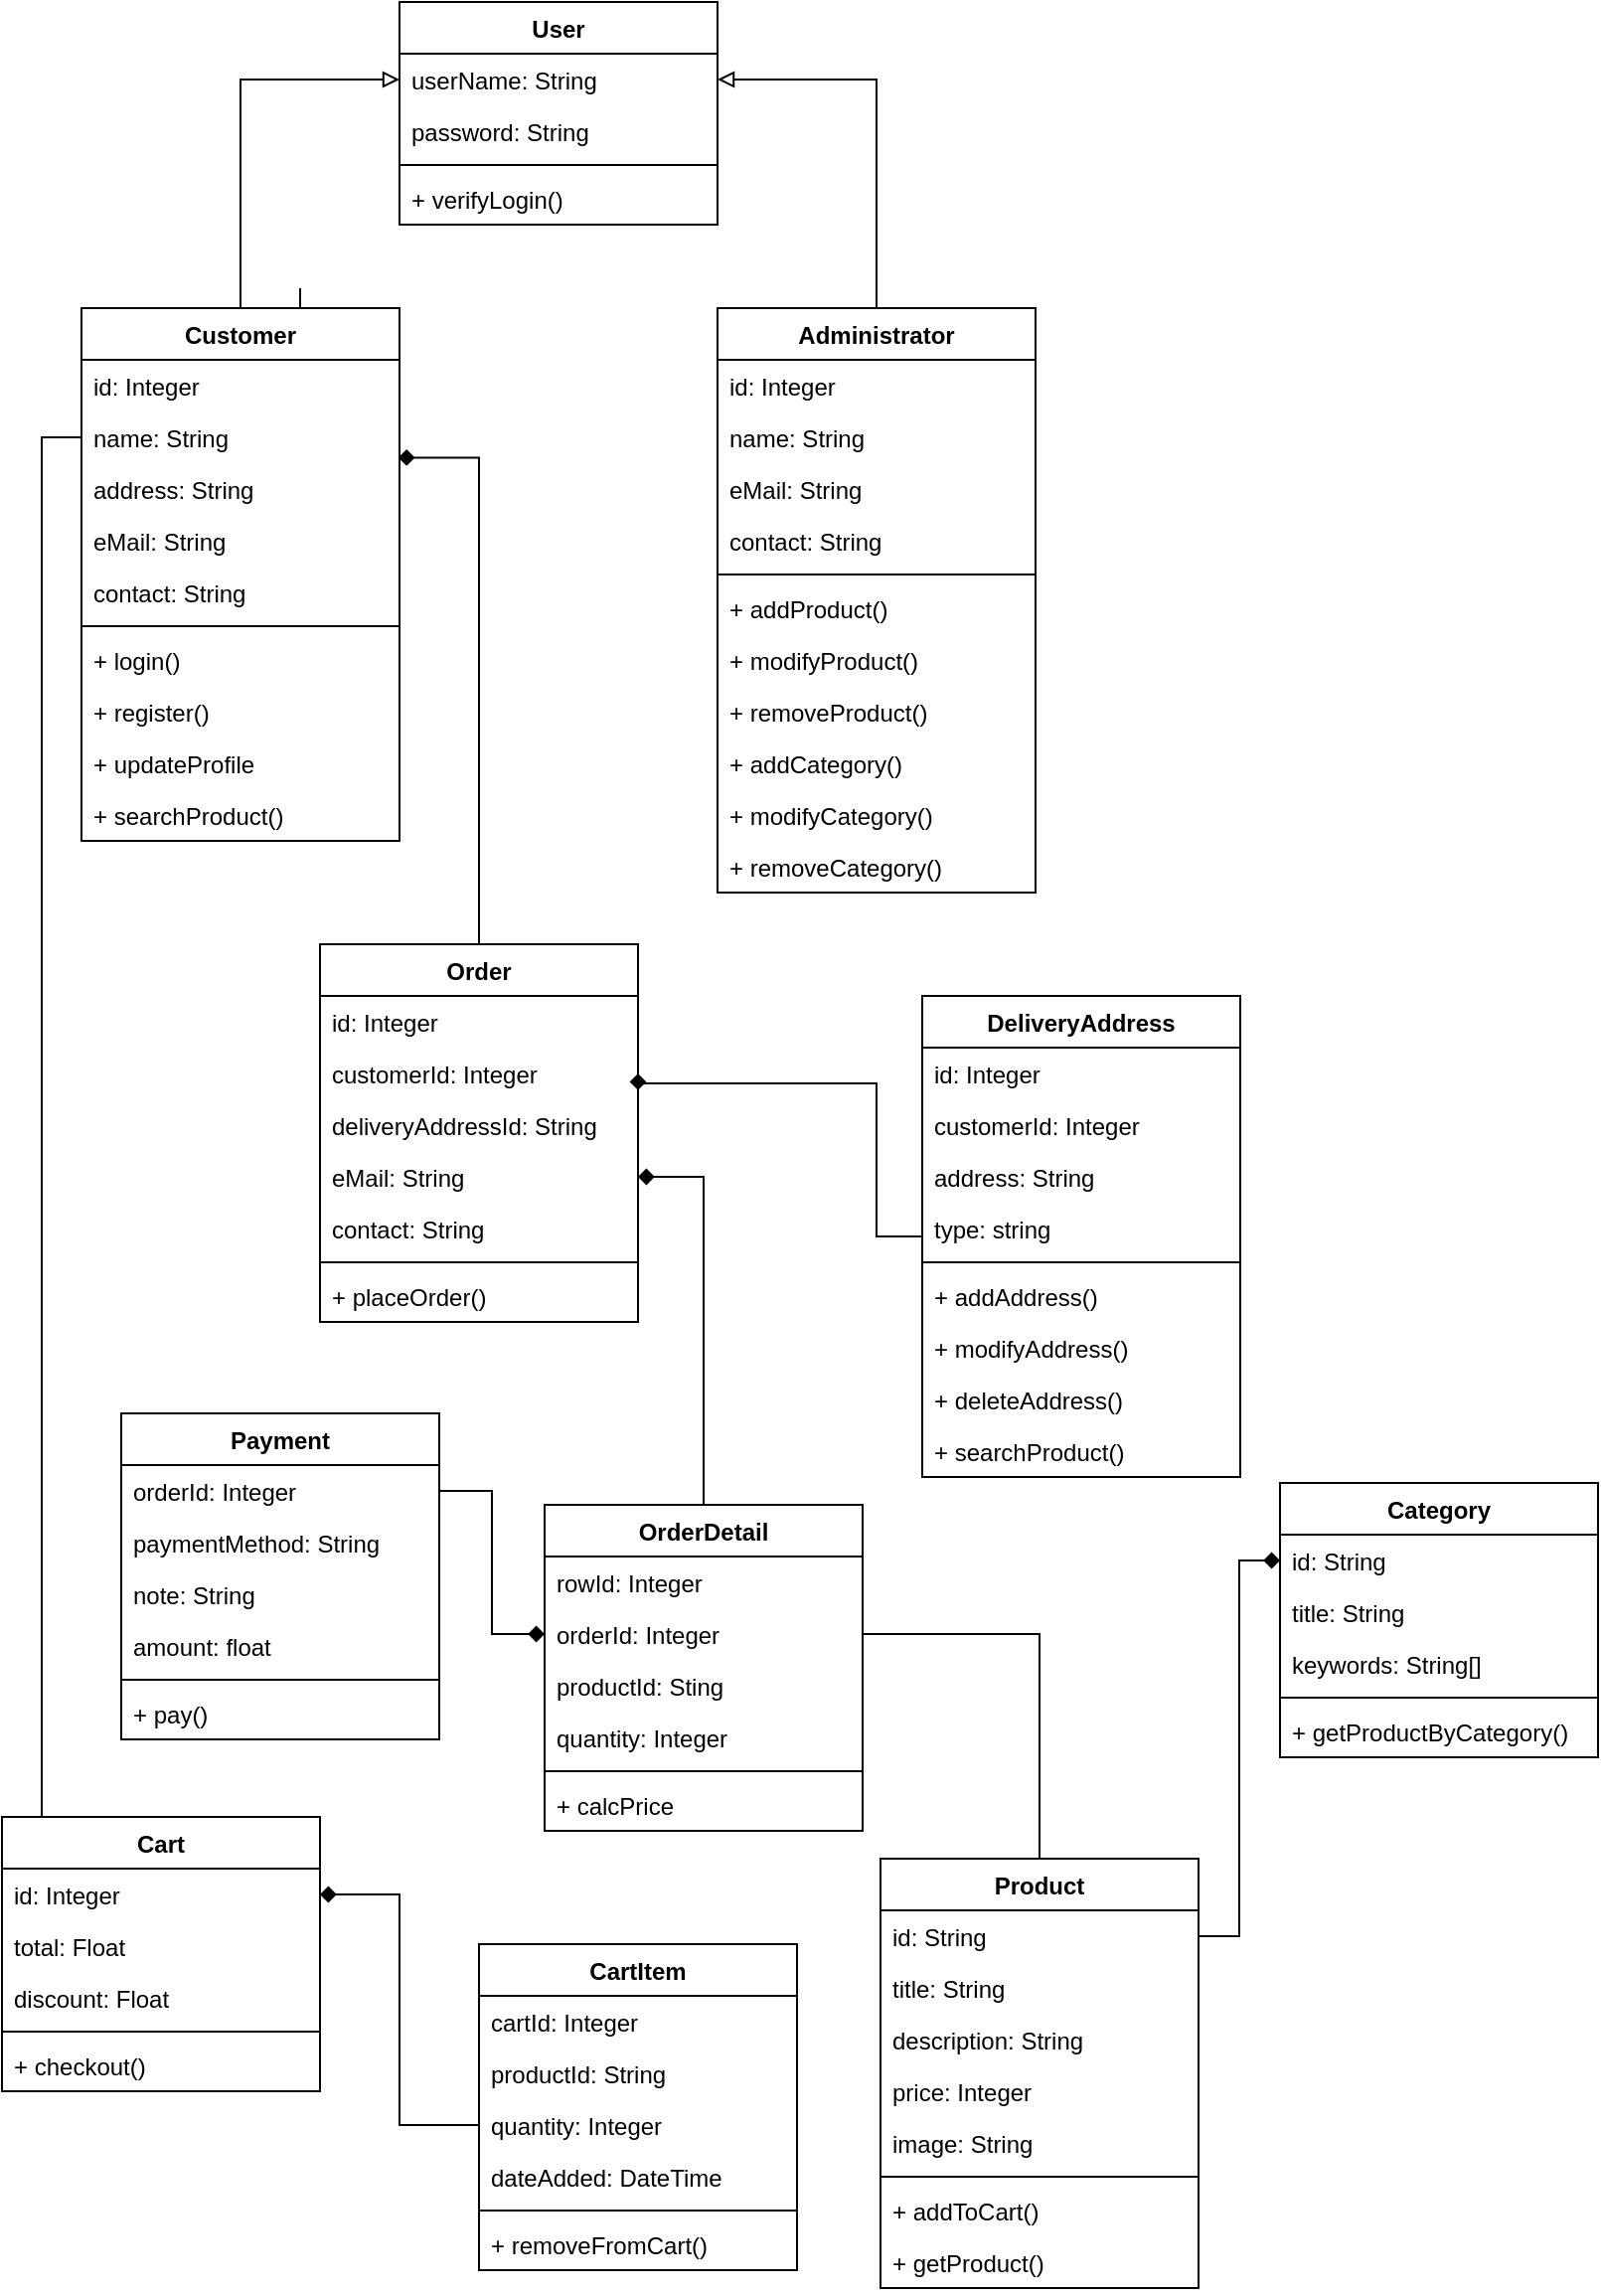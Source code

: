 <mxfile version="13.1.14" type="device"><diagram name="Page-1" id="c4acf3e9-155e-7222-9cf6-157b1a14988f"><mxGraphModel dx="4548" dy="703" grid="1" gridSize="10" guides="1" tooltips="1" connect="1" arrows="1" fold="1" page="1" pageScale="1" pageWidth="827" pageHeight="1169" background="#ffffff" math="0" shadow="0"><root><mxCell id="0"/><mxCell id="1" parent="0"/><mxCell id="T1n9nwvDOvNooArTPlpP-39" style="edgeStyle=orthogonalEdgeStyle;rounded=0;orthogonalLoop=1;jettySize=auto;html=1;entryX=0;entryY=0.5;entryDx=0;entryDy=0;endArrow=block;endFill=0;" parent="1" source="T1n9nwvDOvNooArTPlpP-8" target="T1n9nwvDOvNooArTPlpP-3" edge="1"><mxGeometry relative="1" as="geometry"/></mxCell><mxCell id="T1n9nwvDOvNooArTPlpP-40" style="edgeStyle=orthogonalEdgeStyle;rounded=0;orthogonalLoop=1;jettySize=auto;html=1;exitX=0.5;exitY=0;exitDx=0;exitDy=0;entryX=1;entryY=0.5;entryDx=0;entryDy=0;endArrow=block;endFill=0;strokeWidth=1;" parent="1" source="T1n9nwvDOvNooArTPlpP-27" target="T1n9nwvDOvNooArTPlpP-3" edge="1"><mxGeometry relative="1" as="geometry"/></mxCell><mxCell id="T1n9nwvDOvNooArTPlpP-107" style="edgeStyle=orthogonalEdgeStyle;rounded=0;orthogonalLoop=1;jettySize=auto;html=1;exitX=0.5;exitY=0;exitDx=0;exitDy=0;entryX=0.996;entryY=-0.108;entryDx=0;entryDy=0;entryPerimeter=0;endArrow=diamond;endFill=1;strokeWidth=1;" parent="1" source="T1n9nwvDOvNooArTPlpP-45" target="m4Jl85H7s8tDo2UNSigr-45" edge="1"><mxGeometry relative="1" as="geometry"/></mxCell><mxCell id="T1n9nwvDOvNooArTPlpP-142" style="edgeStyle=orthogonalEdgeStyle;rounded=0;orthogonalLoop=1;jettySize=auto;html=1;exitX=0.75;exitY=0;exitDx=0;exitDy=0;endArrow=none;endFill=0;strokeWidth=1;" parent="1" source="T1n9nwvDOvNooArTPlpP-8" edge="1"><mxGeometry relative="1" as="geometry"><mxPoint x="-3140" y="150" as="targetPoint"/></mxGeometry></mxCell><mxCell id="T1n9nwvDOvNooArTPlpP-110" style="edgeStyle=orthogonalEdgeStyle;rounded=0;orthogonalLoop=1;jettySize=auto;html=1;exitX=0.5;exitY=0;exitDx=0;exitDy=0;entryX=1;entryY=0.5;entryDx=0;entryDy=0;endArrow=diamond;endFill=1;strokeWidth=1;" parent="1" source="T1n9nwvDOvNooArTPlpP-76" target="T1n9nwvDOvNooArTPlpP-49" edge="1"><mxGeometry relative="1" as="geometry"/></mxCell><mxCell id="T1n9nwvDOvNooArTPlpP-111" style="edgeStyle=orthogonalEdgeStyle;rounded=0;orthogonalLoop=1;jettySize=auto;html=1;entryX=1;entryY=0.5;entryDx=0;entryDy=0;endArrow=diamond;endFill=1;strokeWidth=1;" parent="1" source="T1n9nwvDOvNooArTPlpP-63" target="T1n9nwvDOvNooArTPlpP-47" edge="1"><mxGeometry relative="1" as="geometry"><Array as="points"><mxPoint x="-2850" y="627"/><mxPoint x="-2850" y="550"/><mxPoint x="-2970" y="550"/></Array></mxGeometry></mxCell><mxCell id="T1n9nwvDOvNooArTPlpP-112" style="edgeStyle=orthogonalEdgeStyle;rounded=0;orthogonalLoop=1;jettySize=auto;html=1;entryX=1;entryY=0.5;entryDx=0;entryDy=0;endArrow=none;endFill=0;strokeWidth=1;" parent="1" source="T1n9nwvDOvNooArTPlpP-87" target="T1n9nwvDOvNooArTPlpP-78" edge="1"><mxGeometry relative="1" as="geometry"/></mxCell><mxCell id="T1n9nwvDOvNooArTPlpP-115" style="edgeStyle=orthogonalEdgeStyle;rounded=0;orthogonalLoop=1;jettySize=auto;html=1;exitX=1;exitY=0.5;exitDx=0;exitDy=0;entryX=0;entryY=0.5;entryDx=0;entryDy=0;endArrow=diamond;endFill=1;strokeWidth=1;" parent="1" source="T1n9nwvDOvNooArTPlpP-88" target="T1n9nwvDOvNooArTPlpP-96" edge="1"><mxGeometry relative="1" as="geometry"/></mxCell><mxCell id="T1n9nwvDOvNooArTPlpP-124" style="edgeStyle=orthogonalEdgeStyle;rounded=0;orthogonalLoop=1;jettySize=auto;html=1;exitX=1;exitY=0.5;exitDx=0;exitDy=0;entryX=0;entryY=0.5;entryDx=0;entryDy=0;endArrow=diamond;endFill=1;strokeWidth=1;" parent="1" source="m4Jl85H7s8tDo2UNSigr-83" target="T1n9nwvDOvNooArTPlpP-78" edge="1"><mxGeometry relative="1" as="geometry"/></mxCell><mxCell id="T1n9nwvDOvNooArTPlpP-141" style="edgeStyle=orthogonalEdgeStyle;rounded=0;orthogonalLoop=1;jettySize=auto;html=1;exitX=0.25;exitY=0;exitDx=0;exitDy=0;entryX=0;entryY=0.5;entryDx=0;entryDy=0;endArrow=none;endFill=0;strokeWidth=1;" parent="1" source="T1n9nwvDOvNooArTPlpP-125" target="m4Jl85H7s8tDo2UNSigr-44" edge="1"><mxGeometry relative="1" as="geometry"><Array as="points"><mxPoint x="-3270" y="920"/><mxPoint x="-3270" y="225"/></Array></mxGeometry></mxCell><mxCell id="T1n9nwvDOvNooArTPlpP-140" style="edgeStyle=orthogonalEdgeStyle;rounded=0;orthogonalLoop=1;jettySize=auto;html=1;exitX=0;exitY=0.5;exitDx=0;exitDy=0;endArrow=diamond;endFill=1;strokeWidth=1;" parent="1" source="T1n9nwvDOvNooArTPlpP-136" target="T1n9nwvDOvNooArTPlpP-126" edge="1"><mxGeometry relative="1" as="geometry"/></mxCell><mxCell id="T1n9nwvDOvNooArTPlpP-2" value="User" style="swimlane;fontStyle=1;align=center;verticalAlign=top;childLayout=stackLayout;horizontal=1;startSize=26;horizontalStack=0;resizeParent=1;resizeParentMax=0;resizeLast=0;collapsible=1;marginBottom=0;strokeColor=#000000;" parent="1" vertex="1"><mxGeometry x="-3090" y="6" width="160" height="112" as="geometry"/></mxCell><mxCell id="T1n9nwvDOvNooArTPlpP-3" value="userName: String" style="text;strokeColor=none;fillColor=none;align=left;verticalAlign=top;spacingLeft=4;spacingRight=4;overflow=hidden;rotatable=0;points=[[0,0.5],[1,0.5]];portConstraint=eastwest;" parent="T1n9nwvDOvNooArTPlpP-2" vertex="1"><mxGeometry y="26" width="160" height="26" as="geometry"/></mxCell><mxCell id="T1n9nwvDOvNooArTPlpP-6" value="password: String" style="text;strokeColor=none;fillColor=none;align=left;verticalAlign=top;spacingLeft=4;spacingRight=4;overflow=hidden;rotatable=0;points=[[0,0.5],[1,0.5]];portConstraint=eastwest;" parent="T1n9nwvDOvNooArTPlpP-2" vertex="1"><mxGeometry y="52" width="160" height="26" as="geometry"/></mxCell><mxCell id="T1n9nwvDOvNooArTPlpP-4" value="" style="line;strokeWidth=1;fillColor=none;align=left;verticalAlign=middle;spacingTop=-1;spacingLeft=3;spacingRight=3;rotatable=0;labelPosition=right;points=[];portConstraint=eastwest;" parent="T1n9nwvDOvNooArTPlpP-2" vertex="1"><mxGeometry y="78" width="160" height="8" as="geometry"/></mxCell><mxCell id="T1n9nwvDOvNooArTPlpP-5" value="+ verifyLogin()" style="text;strokeColor=none;fillColor=none;align=left;verticalAlign=top;spacingLeft=4;spacingRight=4;overflow=hidden;rotatable=0;points=[[0,0.5],[1,0.5]];portConstraint=eastwest;" parent="T1n9nwvDOvNooArTPlpP-2" vertex="1"><mxGeometry y="86" width="160" height="26" as="geometry"/></mxCell><mxCell id="T1n9nwvDOvNooArTPlpP-8" value="Customer" style="swimlane;fontStyle=1;align=center;verticalAlign=top;childLayout=stackLayout;horizontal=1;startSize=26;horizontalStack=0;resizeParent=1;resizeParentMax=0;resizeLast=0;collapsible=1;marginBottom=0;strokeColor=#000000;" parent="1" vertex="1"><mxGeometry x="-3250" y="160" width="160" height="268" as="geometry"/></mxCell><mxCell id="m4Jl85H7s8tDo2UNSigr-43" value="id: Integer" style="text;strokeColor=none;fillColor=none;align=left;verticalAlign=top;spacingLeft=4;spacingRight=4;overflow=hidden;rotatable=0;points=[[0,0.5],[1,0.5]];portConstraint=eastwest;" parent="T1n9nwvDOvNooArTPlpP-8" vertex="1"><mxGeometry y="26" width="160" height="26" as="geometry"/></mxCell><mxCell id="m4Jl85H7s8tDo2UNSigr-44" value="name: String" style="text;strokeColor=none;fillColor=none;align=left;verticalAlign=top;spacingLeft=4;spacingRight=4;overflow=hidden;rotatable=0;points=[[0,0.5],[1,0.5]];portConstraint=eastwest;" parent="T1n9nwvDOvNooArTPlpP-8" vertex="1"><mxGeometry y="52" width="160" height="26" as="geometry"/></mxCell><mxCell id="m4Jl85H7s8tDo2UNSigr-45" value="address: String" style="text;strokeColor=none;fillColor=none;align=left;verticalAlign=top;spacingLeft=4;spacingRight=4;overflow=hidden;rotatable=0;points=[[0,0.5],[1,0.5]];portConstraint=eastwest;" parent="T1n9nwvDOvNooArTPlpP-8" vertex="1"><mxGeometry y="78" width="160" height="26" as="geometry"/></mxCell><mxCell id="m4Jl85H7s8tDo2UNSigr-46" value="eMail: String" style="text;strokeColor=none;fillColor=none;align=left;verticalAlign=top;spacingLeft=4;spacingRight=4;overflow=hidden;rotatable=0;points=[[0,0.5],[1,0.5]];portConstraint=eastwest;" parent="T1n9nwvDOvNooArTPlpP-8" vertex="1"><mxGeometry y="104" width="160" height="26" as="geometry"/></mxCell><mxCell id="m4Jl85H7s8tDo2UNSigr-47" value="contact: String" style="text;strokeColor=none;fillColor=none;align=left;verticalAlign=top;spacingLeft=4;spacingRight=4;overflow=hidden;rotatable=0;points=[[0,0.5],[1,0.5]];portConstraint=eastwest;" parent="T1n9nwvDOvNooArTPlpP-8" vertex="1"><mxGeometry y="130" width="160" height="26" as="geometry"/></mxCell><mxCell id="T1n9nwvDOvNooArTPlpP-11" value="" style="line;strokeWidth=1;fillColor=none;align=left;verticalAlign=middle;spacingTop=-1;spacingLeft=3;spacingRight=3;rotatable=0;labelPosition=right;points=[];portConstraint=eastwest;" parent="T1n9nwvDOvNooArTPlpP-8" vertex="1"><mxGeometry y="156" width="160" height="8" as="geometry"/></mxCell><mxCell id="T1n9nwvDOvNooArTPlpP-35" value="+ login()" style="text;strokeColor=none;fillColor=none;align=left;verticalAlign=top;spacingLeft=4;spacingRight=4;overflow=hidden;rotatable=0;points=[[0,0.5],[1,0.5]];portConstraint=eastwest;" parent="T1n9nwvDOvNooArTPlpP-8" vertex="1"><mxGeometry y="164" width="160" height="26" as="geometry"/></mxCell><mxCell id="T1n9nwvDOvNooArTPlpP-38" value="+ register()" style="text;strokeColor=none;fillColor=none;align=left;verticalAlign=top;spacingLeft=4;spacingRight=4;overflow=hidden;rotatable=0;points=[[0,0.5],[1,0.5]];portConstraint=eastwest;" parent="T1n9nwvDOvNooArTPlpP-8" vertex="1"><mxGeometry y="190" width="160" height="26" as="geometry"/></mxCell><mxCell id="T1n9nwvDOvNooArTPlpP-37" value="+ updateProfile" style="text;strokeColor=none;fillColor=none;align=left;verticalAlign=top;spacingLeft=4;spacingRight=4;overflow=hidden;rotatable=0;points=[[0,0.5],[1,0.5]];portConstraint=eastwest;" parent="T1n9nwvDOvNooArTPlpP-8" vertex="1"><mxGeometry y="216" width="160" height="26" as="geometry"/></mxCell><mxCell id="T1n9nwvDOvNooArTPlpP-36" value="+ searchProduct()" style="text;strokeColor=none;fillColor=none;align=left;verticalAlign=top;spacingLeft=4;spacingRight=4;overflow=hidden;rotatable=0;points=[[0,0.5],[1,0.5]];portConstraint=eastwest;" parent="T1n9nwvDOvNooArTPlpP-8" vertex="1"><mxGeometry y="242" width="160" height="26" as="geometry"/></mxCell><mxCell id="T1n9nwvDOvNooArTPlpP-27" value="Administrator" style="swimlane;fontStyle=1;align=center;verticalAlign=top;childLayout=stackLayout;horizontal=1;startSize=26;horizontalStack=0;resizeParent=1;resizeParentMax=0;resizeLast=0;collapsible=1;marginBottom=0;strokeColor=#000000;" parent="1" vertex="1"><mxGeometry x="-2930" y="160" width="160" height="294" as="geometry"/></mxCell><mxCell id="T1n9nwvDOvNooArTPlpP-28" value="id: Integer" style="text;strokeColor=none;fillColor=none;align=left;verticalAlign=top;spacingLeft=4;spacingRight=4;overflow=hidden;rotatable=0;points=[[0,0.5],[1,0.5]];portConstraint=eastwest;" parent="T1n9nwvDOvNooArTPlpP-27" vertex="1"><mxGeometry y="26" width="160" height="26" as="geometry"/></mxCell><mxCell id="T1n9nwvDOvNooArTPlpP-29" value="name: String" style="text;strokeColor=none;fillColor=none;align=left;verticalAlign=top;spacingLeft=4;spacingRight=4;overflow=hidden;rotatable=0;points=[[0,0.5],[1,0.5]];portConstraint=eastwest;" parent="T1n9nwvDOvNooArTPlpP-27" vertex="1"><mxGeometry y="52" width="160" height="26" as="geometry"/></mxCell><mxCell id="T1n9nwvDOvNooArTPlpP-31" value="eMail: String" style="text;strokeColor=none;fillColor=none;align=left;verticalAlign=top;spacingLeft=4;spacingRight=4;overflow=hidden;rotatable=0;points=[[0,0.5],[1,0.5]];portConstraint=eastwest;" parent="T1n9nwvDOvNooArTPlpP-27" vertex="1"><mxGeometry y="78" width="160" height="26" as="geometry"/></mxCell><mxCell id="T1n9nwvDOvNooArTPlpP-32" value="contact: String" style="text;strokeColor=none;fillColor=none;align=left;verticalAlign=top;spacingLeft=4;spacingRight=4;overflow=hidden;rotatable=0;points=[[0,0.5],[1,0.5]];portConstraint=eastwest;" parent="T1n9nwvDOvNooArTPlpP-27" vertex="1"><mxGeometry y="104" width="160" height="26" as="geometry"/></mxCell><mxCell id="T1n9nwvDOvNooArTPlpP-33" value="" style="line;strokeWidth=1;fillColor=none;align=left;verticalAlign=middle;spacingTop=-1;spacingLeft=3;spacingRight=3;rotatable=0;labelPosition=right;points=[];portConstraint=eastwest;" parent="T1n9nwvDOvNooArTPlpP-27" vertex="1"><mxGeometry y="130" width="160" height="8" as="geometry"/></mxCell><mxCell id="T1n9nwvDOvNooArTPlpP-41" value="+ addProduct()" style="text;strokeColor=none;fillColor=none;align=left;verticalAlign=top;spacingLeft=4;spacingRight=4;overflow=hidden;rotatable=0;points=[[0,0.5],[1,0.5]];portConstraint=eastwest;" parent="T1n9nwvDOvNooArTPlpP-27" vertex="1"><mxGeometry y="138" width="160" height="26" as="geometry"/></mxCell><mxCell id="T1n9nwvDOvNooArTPlpP-44" value="+ modifyProduct()" style="text;strokeColor=none;fillColor=none;align=left;verticalAlign=top;spacingLeft=4;spacingRight=4;overflow=hidden;rotatable=0;points=[[0,0.5],[1,0.5]];portConstraint=eastwest;" parent="T1n9nwvDOvNooArTPlpP-27" vertex="1"><mxGeometry y="164" width="160" height="26" as="geometry"/></mxCell><mxCell id="T1n9nwvDOvNooArTPlpP-34" value="+ removeProduct()" style="text;strokeColor=none;fillColor=none;align=left;verticalAlign=top;spacingLeft=4;spacingRight=4;overflow=hidden;rotatable=0;points=[[0,0.5],[1,0.5]];portConstraint=eastwest;" parent="T1n9nwvDOvNooArTPlpP-27" vertex="1"><mxGeometry y="190" width="160" height="26" as="geometry"/></mxCell><mxCell id="T1n9nwvDOvNooArTPlpP-42" value="+ addCategory()" style="text;strokeColor=none;fillColor=none;align=left;verticalAlign=top;spacingLeft=4;spacingRight=4;overflow=hidden;rotatable=0;points=[[0,0.5],[1,0.5]];portConstraint=eastwest;" parent="T1n9nwvDOvNooArTPlpP-27" vertex="1"><mxGeometry y="216" width="160" height="26" as="geometry"/></mxCell><mxCell id="T1n9nwvDOvNooArTPlpP-75" value="+ modifyCategory()" style="text;strokeColor=none;fillColor=none;align=left;verticalAlign=top;spacingLeft=4;spacingRight=4;overflow=hidden;rotatable=0;points=[[0,0.5],[1,0.5]];portConstraint=eastwest;" parent="T1n9nwvDOvNooArTPlpP-27" vertex="1"><mxGeometry y="242" width="160" height="26" as="geometry"/></mxCell><mxCell id="T1n9nwvDOvNooArTPlpP-43" value="+ removeCategory()" style="text;strokeColor=none;fillColor=none;align=left;verticalAlign=top;spacingLeft=4;spacingRight=4;overflow=hidden;rotatable=0;points=[[0,0.5],[1,0.5]];portConstraint=eastwest;" parent="T1n9nwvDOvNooArTPlpP-27" vertex="1"><mxGeometry y="268" width="160" height="26" as="geometry"/></mxCell><mxCell id="T1n9nwvDOvNooArTPlpP-63" value="DeliveryAddress" style="swimlane;fontStyle=1;align=center;verticalAlign=top;childLayout=stackLayout;horizontal=1;startSize=26;horizontalStack=0;resizeParent=1;resizeParentMax=0;resizeLast=0;collapsible=1;marginBottom=0;strokeColor=#000000;" parent="1" vertex="1"><mxGeometry x="-2827" y="506" width="160" height="242" as="geometry"/></mxCell><mxCell id="T1n9nwvDOvNooArTPlpP-64" value="id: Integer" style="text;strokeColor=none;fillColor=none;align=left;verticalAlign=top;spacingLeft=4;spacingRight=4;overflow=hidden;rotatable=0;points=[[0,0.5],[1,0.5]];portConstraint=eastwest;" parent="T1n9nwvDOvNooArTPlpP-63" vertex="1"><mxGeometry y="26" width="160" height="26" as="geometry"/></mxCell><mxCell id="T1n9nwvDOvNooArTPlpP-65" value="customerId: Integer" style="text;strokeColor=none;fillColor=none;align=left;verticalAlign=top;spacingLeft=4;spacingRight=4;overflow=hidden;rotatable=0;points=[[0,0.5],[1,0.5]];portConstraint=eastwest;" parent="T1n9nwvDOvNooArTPlpP-63" vertex="1"><mxGeometry y="52" width="160" height="26" as="geometry"/></mxCell><mxCell id="T1n9nwvDOvNooArTPlpP-66" value="address: String" style="text;strokeColor=none;fillColor=none;align=left;verticalAlign=top;spacingLeft=4;spacingRight=4;overflow=hidden;rotatable=0;points=[[0,0.5],[1,0.5]];portConstraint=eastwest;" parent="T1n9nwvDOvNooArTPlpP-63" vertex="1"><mxGeometry y="78" width="160" height="26" as="geometry"/></mxCell><mxCell id="T1n9nwvDOvNooArTPlpP-67" value="type: string" style="text;strokeColor=none;fillColor=none;align=left;verticalAlign=top;spacingLeft=4;spacingRight=4;overflow=hidden;rotatable=0;points=[[0,0.5],[1,0.5]];portConstraint=eastwest;" parent="T1n9nwvDOvNooArTPlpP-63" vertex="1"><mxGeometry y="104" width="160" height="26" as="geometry"/></mxCell><mxCell id="T1n9nwvDOvNooArTPlpP-69" value="" style="line;strokeWidth=1;fillColor=none;align=left;verticalAlign=middle;spacingTop=-1;spacingLeft=3;spacingRight=3;rotatable=0;labelPosition=right;points=[];portConstraint=eastwest;" parent="T1n9nwvDOvNooArTPlpP-63" vertex="1"><mxGeometry y="130" width="160" height="8" as="geometry"/></mxCell><mxCell id="T1n9nwvDOvNooArTPlpP-70" value="+ addAddress()" style="text;strokeColor=none;fillColor=none;align=left;verticalAlign=top;spacingLeft=4;spacingRight=4;overflow=hidden;rotatable=0;points=[[0,0.5],[1,0.5]];portConstraint=eastwest;" parent="T1n9nwvDOvNooArTPlpP-63" vertex="1"><mxGeometry y="138" width="160" height="26" as="geometry"/></mxCell><mxCell id="T1n9nwvDOvNooArTPlpP-71" value="+ modifyAddress()" style="text;strokeColor=none;fillColor=none;align=left;verticalAlign=top;spacingLeft=4;spacingRight=4;overflow=hidden;rotatable=0;points=[[0,0.5],[1,0.5]];portConstraint=eastwest;" parent="T1n9nwvDOvNooArTPlpP-63" vertex="1"><mxGeometry y="164" width="160" height="26" as="geometry"/></mxCell><mxCell id="T1n9nwvDOvNooArTPlpP-72" value="+ deleteAddress()" style="text;strokeColor=none;fillColor=none;align=left;verticalAlign=top;spacingLeft=4;spacingRight=4;overflow=hidden;rotatable=0;points=[[0,0.5],[1,0.5]];portConstraint=eastwest;" parent="T1n9nwvDOvNooArTPlpP-63" vertex="1"><mxGeometry y="190" width="160" height="26" as="geometry"/></mxCell><mxCell id="T1n9nwvDOvNooArTPlpP-73" value="+ searchProduct()" style="text;strokeColor=none;fillColor=none;align=left;verticalAlign=top;spacingLeft=4;spacingRight=4;overflow=hidden;rotatable=0;points=[[0,0.5],[1,0.5]];portConstraint=eastwest;" parent="T1n9nwvDOvNooArTPlpP-63" vertex="1"><mxGeometry y="216" width="160" height="26" as="geometry"/></mxCell><mxCell id="T1n9nwvDOvNooArTPlpP-76" value="OrderDetail" style="swimlane;fontStyle=1;align=center;verticalAlign=top;childLayout=stackLayout;horizontal=1;startSize=26;horizontalStack=0;resizeParent=1;resizeParentMax=0;resizeLast=0;collapsible=1;marginBottom=0;strokeColor=#000000;" parent="1" vertex="1"><mxGeometry x="-3017" y="762" width="160" height="164" as="geometry"/></mxCell><mxCell id="T1n9nwvDOvNooArTPlpP-77" value="rowId: Integer" style="text;strokeColor=none;fillColor=none;align=left;verticalAlign=top;spacingLeft=4;spacingRight=4;overflow=hidden;rotatable=0;points=[[0,0.5],[1,0.5]];portConstraint=eastwest;" parent="T1n9nwvDOvNooArTPlpP-76" vertex="1"><mxGeometry y="26" width="160" height="26" as="geometry"/></mxCell><mxCell id="T1n9nwvDOvNooArTPlpP-78" value="orderId: Integer" style="text;strokeColor=none;fillColor=none;align=left;verticalAlign=top;spacingLeft=4;spacingRight=4;overflow=hidden;rotatable=0;points=[[0,0.5],[1,0.5]];portConstraint=eastwest;" parent="T1n9nwvDOvNooArTPlpP-76" vertex="1"><mxGeometry y="52" width="160" height="26" as="geometry"/></mxCell><mxCell id="T1n9nwvDOvNooArTPlpP-79" value="productId: Sting" style="text;strokeColor=none;fillColor=none;align=left;verticalAlign=top;spacingLeft=4;spacingRight=4;overflow=hidden;rotatable=0;points=[[0,0.5],[1,0.5]];portConstraint=eastwest;" parent="T1n9nwvDOvNooArTPlpP-76" vertex="1"><mxGeometry y="78" width="160" height="26" as="geometry"/></mxCell><mxCell id="T1n9nwvDOvNooArTPlpP-80" value="quantity: Integer" style="text;strokeColor=none;fillColor=none;align=left;verticalAlign=top;spacingLeft=4;spacingRight=4;overflow=hidden;rotatable=0;points=[[0,0.5],[1,0.5]];portConstraint=eastwest;" parent="T1n9nwvDOvNooArTPlpP-76" vertex="1"><mxGeometry y="104" width="160" height="26" as="geometry"/></mxCell><mxCell id="T1n9nwvDOvNooArTPlpP-82" value="" style="line;strokeWidth=1;fillColor=none;align=left;verticalAlign=middle;spacingTop=-1;spacingLeft=3;spacingRight=3;rotatable=0;labelPosition=right;points=[];portConstraint=eastwest;" parent="T1n9nwvDOvNooArTPlpP-76" vertex="1"><mxGeometry y="130" width="160" height="8" as="geometry"/></mxCell><mxCell id="T1n9nwvDOvNooArTPlpP-83" value="+ calcPrice" style="text;strokeColor=none;fillColor=none;align=left;verticalAlign=top;spacingLeft=4;spacingRight=4;overflow=hidden;rotatable=0;points=[[0,0.5],[1,0.5]];portConstraint=eastwest;" parent="T1n9nwvDOvNooArTPlpP-76" vertex="1"><mxGeometry y="138" width="160" height="26" as="geometry"/></mxCell><mxCell id="T1n9nwvDOvNooArTPlpP-87" value="Product" style="swimlane;fontStyle=1;align=center;verticalAlign=top;childLayout=stackLayout;horizontal=1;startSize=26;horizontalStack=0;resizeParent=1;resizeParentMax=0;resizeLast=0;collapsible=1;marginBottom=0;strokeColor=#000000;" parent="1" vertex="1"><mxGeometry x="-2848" y="940" width="160" height="216" as="geometry"/></mxCell><mxCell id="T1n9nwvDOvNooArTPlpP-88" value="id: String" style="text;strokeColor=none;fillColor=none;align=left;verticalAlign=top;spacingLeft=4;spacingRight=4;overflow=hidden;rotatable=0;points=[[0,0.5],[1,0.5]];portConstraint=eastwest;" parent="T1n9nwvDOvNooArTPlpP-87" vertex="1"><mxGeometry y="26" width="160" height="26" as="geometry"/></mxCell><mxCell id="T1n9nwvDOvNooArTPlpP-89" value="title: String" style="text;strokeColor=none;fillColor=none;align=left;verticalAlign=top;spacingLeft=4;spacingRight=4;overflow=hidden;rotatable=0;points=[[0,0.5],[1,0.5]];portConstraint=eastwest;" parent="T1n9nwvDOvNooArTPlpP-87" vertex="1"><mxGeometry y="52" width="160" height="26" as="geometry"/></mxCell><mxCell id="T1n9nwvDOvNooArTPlpP-90" value="description: String" style="text;strokeColor=none;fillColor=none;align=left;verticalAlign=top;spacingLeft=4;spacingRight=4;overflow=hidden;rotatable=0;points=[[0,0.5],[1,0.5]];portConstraint=eastwest;" parent="T1n9nwvDOvNooArTPlpP-87" vertex="1"><mxGeometry y="78" width="160" height="26" as="geometry"/></mxCell><mxCell id="T1n9nwvDOvNooArTPlpP-91" value="price: Integer" style="text;strokeColor=none;fillColor=none;align=left;verticalAlign=top;spacingLeft=4;spacingRight=4;overflow=hidden;rotatable=0;points=[[0,0.5],[1,0.5]];portConstraint=eastwest;" parent="T1n9nwvDOvNooArTPlpP-87" vertex="1"><mxGeometry y="104" width="160" height="26" as="geometry"/></mxCell><mxCell id="T1n9nwvDOvNooArTPlpP-94" value="image: String" style="text;strokeColor=none;fillColor=none;align=left;verticalAlign=top;spacingLeft=4;spacingRight=4;overflow=hidden;rotatable=0;points=[[0,0.5],[1,0.5]];portConstraint=eastwest;" parent="T1n9nwvDOvNooArTPlpP-87" vertex="1"><mxGeometry y="130" width="160" height="26" as="geometry"/></mxCell><mxCell id="T1n9nwvDOvNooArTPlpP-92" value="" style="line;strokeWidth=1;fillColor=none;align=left;verticalAlign=middle;spacingTop=-1;spacingLeft=3;spacingRight=3;rotatable=0;labelPosition=right;points=[];portConstraint=eastwest;" parent="T1n9nwvDOvNooArTPlpP-87" vertex="1"><mxGeometry y="156" width="160" height="8" as="geometry"/></mxCell><mxCell id="T1n9nwvDOvNooArTPlpP-132" value="+ addToCart()" style="text;strokeColor=none;fillColor=none;align=left;verticalAlign=top;spacingLeft=4;spacingRight=4;overflow=hidden;rotatable=0;points=[[0,0.5],[1,0.5]];portConstraint=eastwest;" parent="T1n9nwvDOvNooArTPlpP-87" vertex="1"><mxGeometry y="164" width="160" height="26" as="geometry"/></mxCell><mxCell id="T1n9nwvDOvNooArTPlpP-93" value="+ getProduct()" style="text;strokeColor=none;fillColor=none;align=left;verticalAlign=top;spacingLeft=4;spacingRight=4;overflow=hidden;rotatable=0;points=[[0,0.5],[1,0.5]];portConstraint=eastwest;" parent="T1n9nwvDOvNooArTPlpP-87" vertex="1"><mxGeometry y="190" width="160" height="26" as="geometry"/></mxCell><mxCell id="T1n9nwvDOvNooArTPlpP-95" value="Category" style="swimlane;fontStyle=1;align=center;verticalAlign=top;childLayout=stackLayout;horizontal=1;startSize=26;horizontalStack=0;resizeParent=1;resizeParentMax=0;resizeLast=0;collapsible=1;marginBottom=0;strokeColor=#000000;" parent="1" vertex="1"><mxGeometry x="-2647" y="751" width="160" height="138" as="geometry"/></mxCell><mxCell id="T1n9nwvDOvNooArTPlpP-96" value="id: String" style="text;strokeColor=none;fillColor=none;align=left;verticalAlign=top;spacingLeft=4;spacingRight=4;overflow=hidden;rotatable=0;points=[[0,0.5],[1,0.5]];portConstraint=eastwest;" parent="T1n9nwvDOvNooArTPlpP-95" vertex="1"><mxGeometry y="26" width="160" height="26" as="geometry"/></mxCell><mxCell id="T1n9nwvDOvNooArTPlpP-97" value="title: String" style="text;strokeColor=none;fillColor=none;align=left;verticalAlign=top;spacingLeft=4;spacingRight=4;overflow=hidden;rotatable=0;points=[[0,0.5],[1,0.5]];portConstraint=eastwest;" parent="T1n9nwvDOvNooArTPlpP-95" vertex="1"><mxGeometry y="52" width="160" height="26" as="geometry"/></mxCell><mxCell id="T1n9nwvDOvNooArTPlpP-98" value="keywords: String[]" style="text;strokeColor=none;fillColor=none;align=left;verticalAlign=top;spacingLeft=4;spacingRight=4;overflow=hidden;rotatable=0;points=[[0,0.5],[1,0.5]];portConstraint=eastwest;" parent="T1n9nwvDOvNooArTPlpP-95" vertex="1"><mxGeometry y="78" width="160" height="26" as="geometry"/></mxCell><mxCell id="T1n9nwvDOvNooArTPlpP-101" value="" style="line;strokeWidth=1;fillColor=none;align=left;verticalAlign=middle;spacingTop=-1;spacingLeft=3;spacingRight=3;rotatable=0;labelPosition=right;points=[];portConstraint=eastwest;" parent="T1n9nwvDOvNooArTPlpP-95" vertex="1"><mxGeometry y="104" width="160" height="8" as="geometry"/></mxCell><mxCell id="T1n9nwvDOvNooArTPlpP-102" value="+ getProductByCategory()" style="text;strokeColor=none;fillColor=none;align=left;verticalAlign=top;spacingLeft=4;spacingRight=4;overflow=hidden;rotatable=0;points=[[0,0.5],[1,0.5]];portConstraint=eastwest;" parent="T1n9nwvDOvNooArTPlpP-95" vertex="1"><mxGeometry y="112" width="160" height="26" as="geometry"/></mxCell><mxCell id="T1n9nwvDOvNooArTPlpP-45" value="Order" style="swimlane;fontStyle=1;align=center;verticalAlign=top;childLayout=stackLayout;horizontal=1;startSize=26;horizontalStack=0;resizeParent=1;resizeParentMax=0;resizeLast=0;collapsible=1;marginBottom=0;strokeColor=#000000;" parent="1" vertex="1"><mxGeometry x="-3130" y="480" width="160" height="190" as="geometry"/></mxCell><mxCell id="T1n9nwvDOvNooArTPlpP-46" value="id: Integer" style="text;strokeColor=none;fillColor=none;align=left;verticalAlign=top;spacingLeft=4;spacingRight=4;overflow=hidden;rotatable=0;points=[[0,0.5],[1,0.5]];portConstraint=eastwest;" parent="T1n9nwvDOvNooArTPlpP-45" vertex="1"><mxGeometry y="26" width="160" height="26" as="geometry"/></mxCell><mxCell id="T1n9nwvDOvNooArTPlpP-47" value="customerId: Integer" style="text;strokeColor=none;fillColor=none;align=left;verticalAlign=top;spacingLeft=4;spacingRight=4;overflow=hidden;rotatable=0;points=[[0,0.5],[1,0.5]];portConstraint=eastwest;" parent="T1n9nwvDOvNooArTPlpP-45" vertex="1"><mxGeometry y="52" width="160" height="26" as="geometry"/></mxCell><mxCell id="T1n9nwvDOvNooArTPlpP-48" value="deliveryAddressId: String" style="text;strokeColor=none;fillColor=none;align=left;verticalAlign=top;spacingLeft=4;spacingRight=4;overflow=hidden;rotatable=0;points=[[0,0.5],[1,0.5]];portConstraint=eastwest;" parent="T1n9nwvDOvNooArTPlpP-45" vertex="1"><mxGeometry y="78" width="160" height="26" as="geometry"/></mxCell><mxCell id="T1n9nwvDOvNooArTPlpP-49" value="eMail: String" style="text;strokeColor=none;fillColor=none;align=left;verticalAlign=top;spacingLeft=4;spacingRight=4;overflow=hidden;rotatable=0;points=[[0,0.5],[1,0.5]];portConstraint=eastwest;" parent="T1n9nwvDOvNooArTPlpP-45" vertex="1"><mxGeometry y="104" width="160" height="26" as="geometry"/></mxCell><mxCell id="T1n9nwvDOvNooArTPlpP-50" value="contact: String" style="text;strokeColor=none;fillColor=none;align=left;verticalAlign=top;spacingLeft=4;spacingRight=4;overflow=hidden;rotatable=0;points=[[0,0.5],[1,0.5]];portConstraint=eastwest;" parent="T1n9nwvDOvNooArTPlpP-45" vertex="1"><mxGeometry y="130" width="160" height="26" as="geometry"/></mxCell><mxCell id="T1n9nwvDOvNooArTPlpP-51" value="" style="line;strokeWidth=1;fillColor=none;align=left;verticalAlign=middle;spacingTop=-1;spacingLeft=3;spacingRight=3;rotatable=0;labelPosition=right;points=[];portConstraint=eastwest;" parent="T1n9nwvDOvNooArTPlpP-45" vertex="1"><mxGeometry y="156" width="160" height="8" as="geometry"/></mxCell><mxCell id="T1n9nwvDOvNooArTPlpP-52" value="+ placeOrder()" style="text;strokeColor=none;fillColor=none;align=left;verticalAlign=top;spacingLeft=4;spacingRight=4;overflow=hidden;rotatable=0;points=[[0,0.5],[1,0.5]];portConstraint=eastwest;" parent="T1n9nwvDOvNooArTPlpP-45" vertex="1"><mxGeometry y="164" width="160" height="26" as="geometry"/></mxCell><mxCell id="T1n9nwvDOvNooArTPlpP-116" value="Payment" style="swimlane;fontStyle=1;align=center;verticalAlign=top;childLayout=stackLayout;horizontal=1;startSize=26;horizontalStack=0;resizeParent=1;resizeParentMax=0;resizeLast=0;collapsible=1;marginBottom=0;strokeColor=#000000;" parent="1" vertex="1"><mxGeometry x="-3230" y="716" width="160" height="164" as="geometry"/></mxCell><mxCell id="m4Jl85H7s8tDo2UNSigr-83" value="orderId: Integer" style="text;strokeColor=none;fillColor=none;align=left;verticalAlign=top;spacingLeft=4;spacingRight=4;overflow=hidden;rotatable=0;points=[[0,0.5],[1,0.5]];portConstraint=eastwest;" parent="T1n9nwvDOvNooArTPlpP-116" vertex="1"><mxGeometry y="26" width="160" height="26" as="geometry"/></mxCell><mxCell id="m4Jl85H7s8tDo2UNSigr-84" value="paymentMethod: String" style="text;strokeColor=none;fillColor=none;align=left;verticalAlign=top;spacingLeft=4;spacingRight=4;overflow=hidden;rotatable=0;points=[[0,0.5],[1,0.5]];portConstraint=eastwest;" parent="T1n9nwvDOvNooArTPlpP-116" vertex="1"><mxGeometry y="52" width="160" height="26" as="geometry"/></mxCell><mxCell id="m4Jl85H7s8tDo2UNSigr-87" value="note: String" style="text;strokeColor=none;fillColor=none;align=left;verticalAlign=top;spacingLeft=4;spacingRight=4;overflow=hidden;rotatable=0;points=[[0,0.5],[1,0.5]];portConstraint=eastwest;" parent="T1n9nwvDOvNooArTPlpP-116" vertex="1"><mxGeometry y="78" width="160" height="26" as="geometry"/></mxCell><mxCell id="m4Jl85H7s8tDo2UNSigr-85" value="amount: float" style="text;strokeColor=none;fillColor=none;align=left;verticalAlign=top;spacingLeft=4;spacingRight=4;overflow=hidden;rotatable=0;points=[[0,0.5],[1,0.5]];portConstraint=eastwest;" parent="T1n9nwvDOvNooArTPlpP-116" vertex="1"><mxGeometry y="104" width="160" height="26" as="geometry"/></mxCell><mxCell id="T1n9nwvDOvNooArTPlpP-122" value="" style="line;strokeWidth=1;fillColor=none;align=left;verticalAlign=middle;spacingTop=-1;spacingLeft=3;spacingRight=3;rotatable=0;labelPosition=right;points=[];portConstraint=eastwest;" parent="T1n9nwvDOvNooArTPlpP-116" vertex="1"><mxGeometry y="130" width="160" height="8" as="geometry"/></mxCell><mxCell id="T1n9nwvDOvNooArTPlpP-123" value="+ pay()" style="text;strokeColor=none;fillColor=none;align=left;verticalAlign=top;spacingLeft=4;spacingRight=4;overflow=hidden;rotatable=0;points=[[0,0.5],[1,0.5]];portConstraint=eastwest;" parent="T1n9nwvDOvNooArTPlpP-116" vertex="1"><mxGeometry y="138" width="160" height="26" as="geometry"/></mxCell><mxCell id="T1n9nwvDOvNooArTPlpP-125" value="Cart" style="swimlane;fontStyle=1;align=center;verticalAlign=top;childLayout=stackLayout;horizontal=1;startSize=26;horizontalStack=0;resizeParent=1;resizeParentMax=0;resizeLast=0;collapsible=1;marginBottom=0;strokeColor=#000000;" parent="1" vertex="1"><mxGeometry x="-3290" y="919" width="160" height="138" as="geometry"/></mxCell><mxCell id="T1n9nwvDOvNooArTPlpP-126" value="id: Integer" style="text;strokeColor=none;fillColor=none;align=left;verticalAlign=top;spacingLeft=4;spacingRight=4;overflow=hidden;rotatable=0;points=[[0,0.5],[1,0.5]];portConstraint=eastwest;" parent="T1n9nwvDOvNooArTPlpP-125" vertex="1"><mxGeometry y="26" width="160" height="26" as="geometry"/></mxCell><mxCell id="T1n9nwvDOvNooArTPlpP-127" value="total: Float" style="text;strokeColor=none;fillColor=none;align=left;verticalAlign=top;spacingLeft=4;spacingRight=4;overflow=hidden;rotatable=0;points=[[0,0.5],[1,0.5]];portConstraint=eastwest;" parent="T1n9nwvDOvNooArTPlpP-125" vertex="1"><mxGeometry y="52" width="160" height="26" as="geometry"/></mxCell><mxCell id="T1n9nwvDOvNooArTPlpP-128" value="discount: Float" style="text;strokeColor=none;fillColor=none;align=left;verticalAlign=top;spacingLeft=4;spacingRight=4;overflow=hidden;rotatable=0;points=[[0,0.5],[1,0.5]];portConstraint=eastwest;" parent="T1n9nwvDOvNooArTPlpP-125" vertex="1"><mxGeometry y="78" width="160" height="26" as="geometry"/></mxCell><mxCell id="T1n9nwvDOvNooArTPlpP-130" value="" style="line;strokeWidth=1;fillColor=none;align=left;verticalAlign=middle;spacingTop=-1;spacingLeft=3;spacingRight=3;rotatable=0;labelPosition=right;points=[];portConstraint=eastwest;" parent="T1n9nwvDOvNooArTPlpP-125" vertex="1"><mxGeometry y="104" width="160" height="8" as="geometry"/></mxCell><mxCell id="T1n9nwvDOvNooArTPlpP-131" value="+ checkout()" style="text;strokeColor=none;fillColor=none;align=left;verticalAlign=top;spacingLeft=4;spacingRight=4;overflow=hidden;rotatable=0;points=[[0,0.5],[1,0.5]];portConstraint=eastwest;" parent="T1n9nwvDOvNooArTPlpP-125" vertex="1"><mxGeometry y="112" width="160" height="26" as="geometry"/></mxCell><mxCell id="T1n9nwvDOvNooArTPlpP-133" value="CartItem" style="swimlane;fontStyle=1;align=center;verticalAlign=top;childLayout=stackLayout;horizontal=1;startSize=26;horizontalStack=0;resizeParent=1;resizeParentMax=0;resizeLast=0;collapsible=1;marginBottom=0;strokeColor=#000000;" parent="1" vertex="1"><mxGeometry x="-3050" y="983" width="160" height="164" as="geometry"/></mxCell><mxCell id="T1n9nwvDOvNooArTPlpP-134" value="cartId: Integer" style="text;strokeColor=none;fillColor=none;align=left;verticalAlign=top;spacingLeft=4;spacingRight=4;overflow=hidden;rotatable=0;points=[[0,0.5],[1,0.5]];portConstraint=eastwest;" parent="T1n9nwvDOvNooArTPlpP-133" vertex="1"><mxGeometry y="26" width="160" height="26" as="geometry"/></mxCell><mxCell id="T1n9nwvDOvNooArTPlpP-135" value="productId: String" style="text;strokeColor=none;fillColor=none;align=left;verticalAlign=top;spacingLeft=4;spacingRight=4;overflow=hidden;rotatable=0;points=[[0,0.5],[1,0.5]];portConstraint=eastwest;" parent="T1n9nwvDOvNooArTPlpP-133" vertex="1"><mxGeometry y="52" width="160" height="26" as="geometry"/></mxCell><mxCell id="T1n9nwvDOvNooArTPlpP-136" value="quantity: Integer" style="text;strokeColor=none;fillColor=none;align=left;verticalAlign=top;spacingLeft=4;spacingRight=4;overflow=hidden;rotatable=0;points=[[0,0.5],[1,0.5]];portConstraint=eastwest;" parent="T1n9nwvDOvNooArTPlpP-133" vertex="1"><mxGeometry y="78" width="160" height="26" as="geometry"/></mxCell><mxCell id="T1n9nwvDOvNooArTPlpP-137" value="dateAdded: DateTime" style="text;strokeColor=none;fillColor=none;align=left;verticalAlign=top;spacingLeft=4;spacingRight=4;overflow=hidden;rotatable=0;points=[[0,0.5],[1,0.5]];portConstraint=eastwest;" parent="T1n9nwvDOvNooArTPlpP-133" vertex="1"><mxGeometry y="104" width="160" height="26" as="geometry"/></mxCell><mxCell id="T1n9nwvDOvNooArTPlpP-138" value="" style="line;strokeWidth=1;fillColor=none;align=left;verticalAlign=middle;spacingTop=-1;spacingLeft=3;spacingRight=3;rotatable=0;labelPosition=right;points=[];portConstraint=eastwest;" parent="T1n9nwvDOvNooArTPlpP-133" vertex="1"><mxGeometry y="130" width="160" height="8" as="geometry"/></mxCell><mxCell id="T1n9nwvDOvNooArTPlpP-139" value="+ removeFromCart()" style="text;strokeColor=none;fillColor=none;align=left;verticalAlign=top;spacingLeft=4;spacingRight=4;overflow=hidden;rotatable=0;points=[[0,0.5],[1,0.5]];portConstraint=eastwest;" parent="T1n9nwvDOvNooArTPlpP-133" vertex="1"><mxGeometry y="138" width="160" height="26" as="geometry"/></mxCell></root></mxGraphModel></diagram></mxfile>